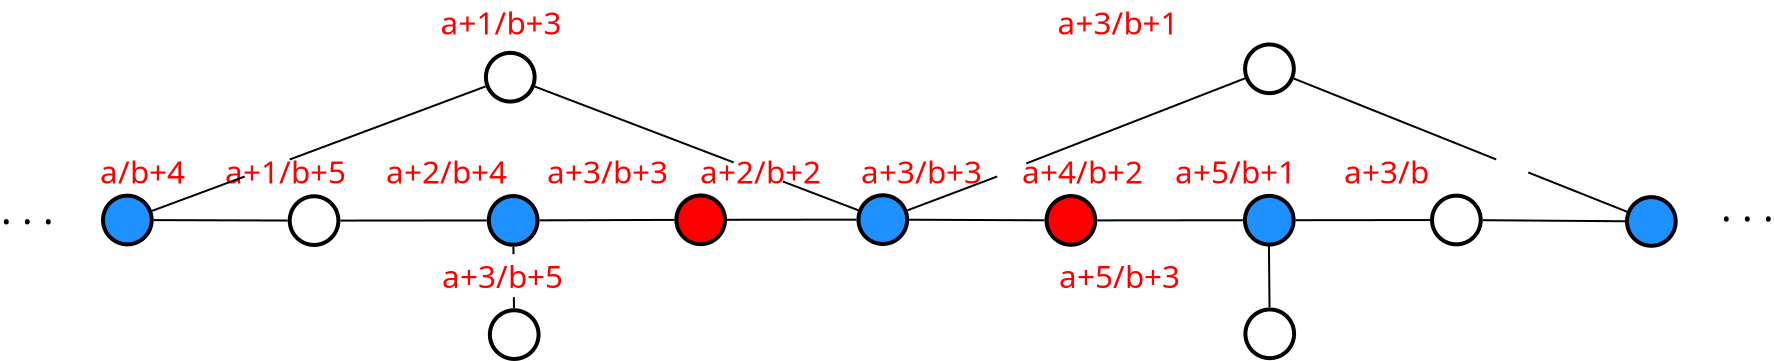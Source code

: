 <?xml version="1.0" encoding="UTF-8"?>
<dia:diagram xmlns:dia="http://www.lysator.liu.se/~alla/dia/">
  <dia:layer name="Background" visible="true" active="true">
    <dia:object type="Standard - Line" version="0" id="O0">
      <dia:attribute name="obj_pos">
        <dia:point val="47.803,17.156"/>
      </dia:attribute>
      <dia:attribute name="obj_bb">
        <dia:rectangle val="47.752,17.099;55.172,17.206"/>
      </dia:attribute>
      <dia:attribute name="conn_endpoints">
        <dia:point val="47.803,17.156"/>
        <dia:point val="55.122,17.149"/>
      </dia:attribute>
      <dia:attribute name="numcp">
        <dia:int val="1"/>
      </dia:attribute>
      <dia:connections>
        <dia:connection handle="0" to="O16" connection="8"/>
        <dia:connection handle="1" to="O17" connection="8"/>
      </dia:connections>
    </dia:object>
    <dia:object type="Standard - Text" version="1" id="O1">
      <dia:attribute name="obj_pos">
        <dia:point val="116.83,17.215"/>
      </dia:attribute>
      <dia:attribute name="obj_bb">
        <dia:rectangle val="116.83,15.377;119.968,17.683"/>
      </dia:attribute>
      <dia:attribute name="text">
        <dia:composite type="text">
          <dia:attribute name="string">
            <dia:string>#. . .#</dia:string>
          </dia:attribute>
          <dia:attribute name="font">
            <dia:font family="sans" style="0" name="Helvetica"/>
          </dia:attribute>
          <dia:attribute name="height">
            <dia:real val="2.472"/>
          </dia:attribute>
          <dia:attribute name="pos">
            <dia:point val="116.83,17.215"/>
          </dia:attribute>
          <dia:attribute name="color">
            <dia:color val="#000000"/>
          </dia:attribute>
          <dia:attribute name="alignment">
            <dia:enum val="0"/>
          </dia:attribute>
        </dia:composite>
      </dia:attribute>
      <dia:attribute name="valign">
        <dia:enum val="3"/>
      </dia:attribute>
      <dia:attribute name="fill_color">
        <dia:color val="#ffffff"/>
      </dia:attribute>
      <dia:attribute name="show_background">
        <dia:boolean val="true"/>
      </dia:attribute>
    </dia:object>
    <dia:object type="Standard - Line" version="0" id="O2">
      <dia:attribute name="obj_pos">
        <dia:point val="38.468,17.132"/>
      </dia:attribute>
      <dia:attribute name="obj_bb">
        <dia:rectangle val="38.418,17.082;45.217,17.203"/>
      </dia:attribute>
      <dia:attribute name="conn_endpoints">
        <dia:point val="38.468,17.132"/>
        <dia:point val="45.167,17.153"/>
      </dia:attribute>
      <dia:attribute name="numcp">
        <dia:int val="1"/>
      </dia:attribute>
      <dia:connections>
        <dia:connection handle="0" to="O19" connection="8"/>
        <dia:connection handle="1" to="O16" connection="8"/>
      </dia:connections>
    </dia:object>
    <dia:object type="Standard - Line" version="0" id="O3">
      <dia:attribute name="obj_pos">
        <dia:point val="67.135,17.116"/>
      </dia:attribute>
      <dia:attribute name="obj_bb">
        <dia:rectangle val="67.085,17.059;73.656,17.166"/>
      </dia:attribute>
      <dia:attribute name="conn_endpoints">
        <dia:point val="67.135,17.116"/>
        <dia:point val="73.605,17.109"/>
      </dia:attribute>
      <dia:attribute name="numcp">
        <dia:int val="1"/>
      </dia:attribute>
      <dia:connections>
        <dia:connection handle="0" to="O20" connection="8"/>
        <dia:connection handle="1" to="O21" connection="8"/>
      </dia:connections>
    </dia:object>
    <dia:object type="Standard - Line" version="0" id="O4">
      <dia:attribute name="obj_pos">
        <dia:point val="57.757,17.143"/>
      </dia:attribute>
      <dia:attribute name="obj_bb">
        <dia:rectangle val="57.707,17.072;64.551,17.193"/>
      </dia:attribute>
      <dia:attribute name="conn_endpoints">
        <dia:point val="57.757,17.143"/>
        <dia:point val="64.501,17.122"/>
      </dia:attribute>
      <dia:attribute name="numcp">
        <dia:int val="1"/>
      </dia:attribute>
      <dia:connections>
        <dia:connection handle="0" to="O17" connection="8"/>
        <dia:connection handle="1" to="O20" connection="8"/>
      </dia:connections>
    </dia:object>
    <dia:object type="Standard - Line" version="0" id="O5">
      <dia:attribute name="obj_pos">
        <dia:point val="76.238,17.113"/>
      </dia:attribute>
      <dia:attribute name="obj_bb">
        <dia:rectangle val="76.188,17.063;83.062,17.192"/>
      </dia:attribute>
      <dia:attribute name="conn_endpoints">
        <dia:point val="76.238,17.113"/>
        <dia:point val="83.012,17.142"/>
      </dia:attribute>
      <dia:attribute name="numcp">
        <dia:int val="1"/>
      </dia:attribute>
      <dia:connections>
        <dia:connection handle="0" to="O21" connection="8"/>
        <dia:connection handle="1" to="O22" connection="8"/>
      </dia:connections>
    </dia:object>
    <dia:object type="Standard - Line" version="0" id="O6">
      <dia:attribute name="obj_pos">
        <dia:point val="69.919,15.2"/>
      </dia:attribute>
      <dia:attribute name="obj_bb">
        <dia:rectangle val="69.855,15.136;73.766,16.706"/>
      </dia:attribute>
      <dia:attribute name="conn_endpoints">
        <dia:point val="69.919,15.2"/>
        <dia:point val="73.701,16.642"/>
      </dia:attribute>
      <dia:attribute name="numcp">
        <dia:int val="1"/>
      </dia:attribute>
      <dia:connections>
        <dia:connection handle="1" to="O21" connection="8"/>
      </dia:connections>
    </dia:object>
    <dia:object type="Standard - Line" version="0" id="O7">
      <dia:attribute name="obj_pos">
        <dia:point val="45.27,14.1"/>
      </dia:attribute>
      <dia:attribute name="obj_bb">
        <dia:rectangle val="45.206,10.384;55.125,14.164"/>
      </dia:attribute>
      <dia:attribute name="conn_endpoints">
        <dia:point val="45.27,14.1"/>
        <dia:point val="55.06,10.448"/>
      </dia:attribute>
      <dia:attribute name="numcp">
        <dia:int val="1"/>
      </dia:attribute>
      <dia:connections>
        <dia:connection handle="1" to="O18" connection="8"/>
      </dia:connections>
    </dia:object>
    <dia:object type="Standard - Line" version="0" id="O8">
      <dia:attribute name="obj_pos">
        <dia:point val="85.645,17.146"/>
      </dia:attribute>
      <dia:attribute name="obj_bb">
        <dia:rectangle val="85.595,17.089;92.977,17.196"/>
      </dia:attribute>
      <dia:attribute name="conn_endpoints">
        <dia:point val="85.645,17.146"/>
        <dia:point val="92.927,17.139"/>
      </dia:attribute>
      <dia:attribute name="numcp">
        <dia:int val="1"/>
      </dia:attribute>
      <dia:connections>
        <dia:connection handle="0" to="O22" connection="8"/>
        <dia:connection handle="1" to="O23" connection="8"/>
      </dia:connections>
    </dia:object>
    <dia:object type="Standard - Line" version="0" id="O9">
      <dia:attribute name="obj_pos">
        <dia:point val="104.917,17.137"/>
      </dia:attribute>
      <dia:attribute name="obj_bb">
        <dia:rectangle val="104.867,17.087;112.083,17.241"/>
      </dia:attribute>
      <dia:attribute name="conn_endpoints">
        <dia:point val="104.917,17.137"/>
        <dia:point val="112.033,17.19"/>
      </dia:attribute>
      <dia:attribute name="numcp">
        <dia:int val="1"/>
      </dia:attribute>
      <dia:connections>
        <dia:connection handle="0" to="O24" connection="8"/>
        <dia:connection handle="1" to="O26" connection="8"/>
      </dia:connections>
    </dia:object>
    <dia:object type="Standard - Line" version="0" id="O10">
      <dia:attribute name="obj_pos">
        <dia:point val="95.562,17.136"/>
      </dia:attribute>
      <dia:attribute name="obj_bb">
        <dia:rectangle val="95.512,17.079;102.333,17.186"/>
      </dia:attribute>
      <dia:attribute name="conn_endpoints">
        <dia:point val="95.562,17.136"/>
        <dia:point val="102.283,17.129"/>
      </dia:attribute>
      <dia:attribute name="numcp">
        <dia:int val="1"/>
      </dia:attribute>
      <dia:connections>
        <dia:connection handle="0" to="O23" connection="8"/>
        <dia:connection handle="1" to="O24" connection="8"/>
      </dia:connections>
    </dia:object>
    <dia:object type="Standard - Line" version="0" id="O11">
      <dia:attribute name="obj_pos">
        <dia:point val="107.194,14.75"/>
      </dia:attribute>
      <dia:attribute name="obj_bb">
        <dia:rectangle val="107.13,14.685;112.191,16.778"/>
      </dia:attribute>
      <dia:attribute name="conn_endpoints">
        <dia:point val="107.194,14.75"/>
        <dia:point val="112.126,16.713"/>
      </dia:attribute>
      <dia:attribute name="numcp">
        <dia:int val="1"/>
      </dia:attribute>
      <dia:connections>
        <dia:connection handle="1" to="O26" connection="8"/>
      </dia:connections>
    </dia:object>
    <dia:object type="Standard - Line" version="0" id="O12">
      <dia:attribute name="obj_pos">
        <dia:point val="76.155,16.643"/>
      </dia:attribute>
      <dia:attribute name="obj_bb">
        <dia:rectangle val="76.091,14.886;80.709,16.707"/>
      </dia:attribute>
      <dia:attribute name="conn_endpoints">
        <dia:point val="76.155,16.643"/>
        <dia:point val="80.644,14.95"/>
      </dia:attribute>
      <dia:attribute name="numcp">
        <dia:int val="1"/>
      </dia:attribute>
      <dia:connections>
        <dia:connection handle="0" to="O21" connection="8"/>
      </dia:connections>
    </dia:object>
    <dia:object type="Standard - Text" version="1" id="O13">
      <dia:attribute name="obj_pos">
        <dia:point val="30.832,17.348"/>
      </dia:attribute>
      <dia:attribute name="obj_bb">
        <dia:rectangle val="30.832,15.51;33.97,17.815"/>
      </dia:attribute>
      <dia:attribute name="text">
        <dia:composite type="text">
          <dia:attribute name="string">
            <dia:string>#. . .#</dia:string>
          </dia:attribute>
          <dia:attribute name="font">
            <dia:font family="sans" style="0" name="Helvetica"/>
          </dia:attribute>
          <dia:attribute name="height">
            <dia:real val="2.472"/>
          </dia:attribute>
          <dia:attribute name="pos">
            <dia:point val="30.832,17.348"/>
          </dia:attribute>
          <dia:attribute name="color">
            <dia:color val="#000000"/>
          </dia:attribute>
          <dia:attribute name="alignment">
            <dia:enum val="0"/>
          </dia:attribute>
        </dia:composite>
      </dia:attribute>
      <dia:attribute name="valign">
        <dia:enum val="3"/>
      </dia:attribute>
      <dia:attribute name="fill_color">
        <dia:color val="#ffffff"/>
      </dia:attribute>
      <dia:attribute name="show_background">
        <dia:boolean val="true"/>
      </dia:attribute>
    </dia:object>
    <dia:object type="Standard - Text" version="1" id="O14">
      <dia:attribute name="obj_pos">
        <dia:point val="35.78,15.307"/>
      </dia:attribute>
      <dia:attribute name="obj_bb">
        <dia:rectangle val="35.78,13.802;114.816,15.772"/>
      </dia:attribute>
      <dia:attribute name="text">
        <dia:composite type="text">
          <dia:attribute name="string">
            <dia:string>#a/b+4     a+1/b+5     a+2/b+4     a+3/b+3    a+2/b+2     a+3/b+3     a+4/b+2    a+5/b+1      a+3/b#</dia:string>
          </dia:attribute>
          <dia:attribute name="font">
            <dia:font family="sans" style="0" name="Helvetica"/>
          </dia:attribute>
          <dia:attribute name="height">
            <dia:real val="1.964"/>
          </dia:attribute>
          <dia:attribute name="pos">
            <dia:point val="35.78,15.307"/>
          </dia:attribute>
          <dia:attribute name="color">
            <dia:color val="#ff0000"/>
          </dia:attribute>
          <dia:attribute name="alignment">
            <dia:enum val="0"/>
          </dia:attribute>
        </dia:composite>
      </dia:attribute>
      <dia:attribute name="valign">
        <dia:enum val="3"/>
      </dia:attribute>
    </dia:object>
    <dia:object type="Standard - Text" version="1" id="O15">
      <dia:attribute name="obj_pos">
        <dia:point val="52.805,7.857"/>
      </dia:attribute>
      <dia:attribute name="obj_bb">
        <dia:rectangle val="52.805,6.352;98.101,8.322"/>
      </dia:attribute>
      <dia:attribute name="text">
        <dia:composite type="text">
          <dia:attribute name="string">
            <dia:string>#a+1/b+3                                                              a+3/b+1#</dia:string>
          </dia:attribute>
          <dia:attribute name="font">
            <dia:font family="sans" style="0" name="Helvetica"/>
          </dia:attribute>
          <dia:attribute name="height">
            <dia:real val="1.964"/>
          </dia:attribute>
          <dia:attribute name="pos">
            <dia:point val="52.805,7.857"/>
          </dia:attribute>
          <dia:attribute name="color">
            <dia:color val="#ff0000"/>
          </dia:attribute>
          <dia:attribute name="alignment">
            <dia:enum val="0"/>
          </dia:attribute>
        </dia:composite>
      </dia:attribute>
      <dia:attribute name="valign">
        <dia:enum val="3"/>
      </dia:attribute>
      <dia:attribute name="fill_color">
        <dia:color val="#ffffff"/>
      </dia:attribute>
      <dia:attribute name="show_background">
        <dia:boolean val="true"/>
      </dia:attribute>
    </dia:object>
    <dia:object type="Standard - Ellipse" version="0" id="O16">
      <dia:attribute name="obj_pos">
        <dia:point val="45.267,15.94"/>
      </dia:attribute>
      <dia:attribute name="obj_bb">
        <dia:rectangle val="45.167,15.84;47.803,18.475"/>
      </dia:attribute>
      <dia:attribute name="elem_corner">
        <dia:point val="45.267,15.94"/>
      </dia:attribute>
      <dia:attribute name="elem_width">
        <dia:real val="2.435"/>
      </dia:attribute>
      <dia:attribute name="elem_height">
        <dia:real val="2.435"/>
      </dia:attribute>
      <dia:attribute name="border_width">
        <dia:real val="0.2"/>
      </dia:attribute>
      <dia:attribute name="show_background">
        <dia:boolean val="false"/>
      </dia:attribute>
      <dia:attribute name="aspect">
        <dia:enum val="2"/>
      </dia:attribute>
    </dia:object>
    <dia:object type="Standard - Ellipse" version="0" id="O17">
      <dia:attribute name="obj_pos">
        <dia:point val="55.222,15.93"/>
      </dia:attribute>
      <dia:attribute name="obj_bb">
        <dia:rectangle val="55.123,15.83;57.758,18.465"/>
      </dia:attribute>
      <dia:attribute name="elem_corner">
        <dia:point val="55.222,15.93"/>
      </dia:attribute>
      <dia:attribute name="elem_width">
        <dia:real val="2.435"/>
      </dia:attribute>
      <dia:attribute name="elem_height">
        <dia:real val="2.435"/>
      </dia:attribute>
      <dia:attribute name="border_width">
        <dia:real val="0.2"/>
      </dia:attribute>
      <dia:attribute name="inner_color">
        <dia:color val="#1e90ff"/>
      </dia:attribute>
      <dia:attribute name="aspect">
        <dia:enum val="2"/>
      </dia:attribute>
    </dia:object>
    <dia:object type="Standard - Ellipse" version="0" id="O18">
      <dia:attribute name="obj_pos">
        <dia:point val="55.078,8.77"/>
      </dia:attribute>
      <dia:attribute name="obj_bb">
        <dia:rectangle val="54.977,8.67;57.612,11.305"/>
      </dia:attribute>
      <dia:attribute name="elem_corner">
        <dia:point val="55.078,8.77"/>
      </dia:attribute>
      <dia:attribute name="elem_width">
        <dia:real val="2.435"/>
      </dia:attribute>
      <dia:attribute name="elem_height">
        <dia:real val="2.435"/>
      </dia:attribute>
      <dia:attribute name="border_width">
        <dia:real val="0.2"/>
      </dia:attribute>
      <dia:attribute name="show_background">
        <dia:boolean val="false"/>
      </dia:attribute>
      <dia:attribute name="aspect">
        <dia:enum val="2"/>
      </dia:attribute>
    </dia:object>
    <dia:object type="Standard - Ellipse" version="0" id="O19">
      <dia:attribute name="obj_pos">
        <dia:point val="35.932,15.91"/>
      </dia:attribute>
      <dia:attribute name="obj_bb">
        <dia:rectangle val="35.833,15.81;38.468,18.445"/>
      </dia:attribute>
      <dia:attribute name="elem_corner">
        <dia:point val="35.932,15.91"/>
      </dia:attribute>
      <dia:attribute name="elem_width">
        <dia:real val="2.435"/>
      </dia:attribute>
      <dia:attribute name="elem_height">
        <dia:real val="2.435"/>
      </dia:attribute>
      <dia:attribute name="border_width">
        <dia:real val="0.2"/>
      </dia:attribute>
      <dia:attribute name="inner_color">
        <dia:color val="#1e90ff"/>
      </dia:attribute>
      <dia:attribute name="aspect">
        <dia:enum val="2"/>
      </dia:attribute>
    </dia:object>
    <dia:object type="Standard - Ellipse" version="0" id="O20">
      <dia:attribute name="obj_pos">
        <dia:point val="64.6,15.9"/>
      </dia:attribute>
      <dia:attribute name="obj_bb">
        <dia:rectangle val="64.5,15.8;67.135,18.435"/>
      </dia:attribute>
      <dia:attribute name="elem_corner">
        <dia:point val="64.6,15.9"/>
      </dia:attribute>
      <dia:attribute name="elem_width">
        <dia:real val="2.435"/>
      </dia:attribute>
      <dia:attribute name="elem_height">
        <dia:real val="2.435"/>
      </dia:attribute>
      <dia:attribute name="border_width">
        <dia:real val="0.2"/>
      </dia:attribute>
      <dia:attribute name="inner_color">
        <dia:color val="#ff0000"/>
      </dia:attribute>
      <dia:attribute name="aspect">
        <dia:enum val="2"/>
      </dia:attribute>
    </dia:object>
    <dia:object type="Standard - Ellipse" version="0" id="O21">
      <dia:attribute name="obj_pos">
        <dia:point val="73.705,15.89"/>
      </dia:attribute>
      <dia:attribute name="obj_bb">
        <dia:rectangle val="73.605,15.79;76.24,18.425"/>
      </dia:attribute>
      <dia:attribute name="elem_corner">
        <dia:point val="73.705,15.89"/>
      </dia:attribute>
      <dia:attribute name="elem_width">
        <dia:real val="2.435"/>
      </dia:attribute>
      <dia:attribute name="elem_height">
        <dia:real val="2.435"/>
      </dia:attribute>
      <dia:attribute name="border_width">
        <dia:real val="0.2"/>
      </dia:attribute>
      <dia:attribute name="inner_color">
        <dia:color val="#1e90ff"/>
      </dia:attribute>
      <dia:attribute name="aspect">
        <dia:enum val="2"/>
      </dia:attribute>
    </dia:object>
    <dia:object type="Standard - Ellipse" version="0" id="O22">
      <dia:attribute name="obj_pos">
        <dia:point val="83.11,15.93"/>
      </dia:attribute>
      <dia:attribute name="obj_bb">
        <dia:rectangle val="83.01,15.83;85.645,18.465"/>
      </dia:attribute>
      <dia:attribute name="elem_corner">
        <dia:point val="83.11,15.93"/>
      </dia:attribute>
      <dia:attribute name="elem_width">
        <dia:real val="2.435"/>
      </dia:attribute>
      <dia:attribute name="elem_height">
        <dia:real val="2.435"/>
      </dia:attribute>
      <dia:attribute name="border_width">
        <dia:real val="0.2"/>
      </dia:attribute>
      <dia:attribute name="inner_color">
        <dia:color val="#ff0000"/>
      </dia:attribute>
      <dia:attribute name="aspect">
        <dia:enum val="2"/>
      </dia:attribute>
    </dia:object>
    <dia:object type="Standard - Ellipse" version="0" id="O23">
      <dia:attribute name="obj_pos">
        <dia:point val="93.028,15.92"/>
      </dia:attribute>
      <dia:attribute name="obj_bb">
        <dia:rectangle val="92.927,15.82;95.562,18.455"/>
      </dia:attribute>
      <dia:attribute name="elem_corner">
        <dia:point val="93.028,15.92"/>
      </dia:attribute>
      <dia:attribute name="elem_width">
        <dia:real val="2.435"/>
      </dia:attribute>
      <dia:attribute name="elem_height">
        <dia:real val="2.435"/>
      </dia:attribute>
      <dia:attribute name="border_width">
        <dia:real val="0.2"/>
      </dia:attribute>
      <dia:attribute name="inner_color">
        <dia:color val="#1e90ff"/>
      </dia:attribute>
      <dia:attribute name="aspect">
        <dia:enum val="2"/>
      </dia:attribute>
    </dia:object>
    <dia:object type="Standard - Ellipse" version="0" id="O24">
      <dia:attribute name="obj_pos">
        <dia:point val="102.383,15.91"/>
      </dia:attribute>
      <dia:attribute name="obj_bb">
        <dia:rectangle val="102.283,15.81;104.918,18.445"/>
      </dia:attribute>
      <dia:attribute name="elem_corner">
        <dia:point val="102.383,15.91"/>
      </dia:attribute>
      <dia:attribute name="elem_width">
        <dia:real val="2.435"/>
      </dia:attribute>
      <dia:attribute name="elem_height">
        <dia:real val="2.435"/>
      </dia:attribute>
      <dia:attribute name="border_width">
        <dia:real val="0.2"/>
      </dia:attribute>
      <dia:attribute name="show_background">
        <dia:boolean val="false"/>
      </dia:attribute>
      <dia:attribute name="aspect">
        <dia:enum val="2"/>
      </dia:attribute>
    </dia:object>
    <dia:object type="Standard - Ellipse" version="0" id="O25">
      <dia:attribute name="obj_pos">
        <dia:point val="93.037,8.35"/>
      </dia:attribute>
      <dia:attribute name="obj_bb">
        <dia:rectangle val="92.938,8.25;95.573,10.885"/>
      </dia:attribute>
      <dia:attribute name="elem_corner">
        <dia:point val="93.037,8.35"/>
      </dia:attribute>
      <dia:attribute name="elem_width">
        <dia:real val="2.435"/>
      </dia:attribute>
      <dia:attribute name="elem_height">
        <dia:real val="2.435"/>
      </dia:attribute>
      <dia:attribute name="border_width">
        <dia:real val="0.2"/>
      </dia:attribute>
      <dia:attribute name="show_background">
        <dia:boolean val="false"/>
      </dia:attribute>
      <dia:attribute name="aspect">
        <dia:enum val="2"/>
      </dia:attribute>
    </dia:object>
    <dia:object type="Standard - Ellipse" version="0" id="O26">
      <dia:attribute name="obj_pos">
        <dia:point val="112.132,15.982"/>
      </dia:attribute>
      <dia:attribute name="obj_bb">
        <dia:rectangle val="112.032,15.883;114.668,18.517"/>
      </dia:attribute>
      <dia:attribute name="elem_corner">
        <dia:point val="112.132,15.982"/>
      </dia:attribute>
      <dia:attribute name="elem_width">
        <dia:real val="2.435"/>
      </dia:attribute>
      <dia:attribute name="elem_height">
        <dia:real val="2.435"/>
      </dia:attribute>
      <dia:attribute name="border_width">
        <dia:real val="0.2"/>
      </dia:attribute>
      <dia:attribute name="inner_color">
        <dia:color val="#1e90ff"/>
      </dia:attribute>
      <dia:attribute name="aspect">
        <dia:enum val="2"/>
      </dia:attribute>
    </dia:object>
    <dia:object type="Standard - Line" version="0" id="O27">
      <dia:attribute name="obj_pos">
        <dia:point val="56.48,21.54"/>
      </dia:attribute>
      <dia:attribute name="obj_bb">
        <dia:rectangle val="56.401,18.415;56.53,21.59"/>
      </dia:attribute>
      <dia:attribute name="conn_endpoints">
        <dia:point val="56.48,21.54"/>
        <dia:point val="56.452,18.465"/>
      </dia:attribute>
      <dia:attribute name="numcp">
        <dia:int val="1"/>
      </dia:attribute>
      <dia:connections>
        <dia:connection handle="0" to="O28" connection="8"/>
        <dia:connection handle="1" to="O17" connection="8"/>
      </dia:connections>
    </dia:object>
    <dia:object type="Standard - Ellipse" version="0" id="O28">
      <dia:attribute name="obj_pos">
        <dia:point val="55.275,21.64"/>
      </dia:attribute>
      <dia:attribute name="obj_bb">
        <dia:rectangle val="55.175,21.54;57.809,24.175"/>
      </dia:attribute>
      <dia:attribute name="elem_corner">
        <dia:point val="55.275,21.64"/>
      </dia:attribute>
      <dia:attribute name="elem_width">
        <dia:real val="2.435"/>
      </dia:attribute>
      <dia:attribute name="elem_height">
        <dia:real val="2.435"/>
      </dia:attribute>
      <dia:attribute name="border_width">
        <dia:real val="0.2"/>
      </dia:attribute>
      <dia:attribute name="show_background">
        <dia:boolean val="false"/>
      </dia:attribute>
      <dia:attribute name="aspect">
        <dia:enum val="2"/>
      </dia:attribute>
    </dia:object>
    <dia:object type="Standard - Line" version="0" id="O29">
      <dia:attribute name="obj_pos">
        <dia:point val="94.257,21.5"/>
      </dia:attribute>
      <dia:attribute name="obj_bb">
        <dia:rectangle val="94.178,18.375;94.307,21.55"/>
      </dia:attribute>
      <dia:attribute name="conn_endpoints">
        <dia:point val="94.257,21.5"/>
        <dia:point val="94.229,18.425"/>
      </dia:attribute>
      <dia:attribute name="numcp">
        <dia:int val="1"/>
      </dia:attribute>
      <dia:connections>
        <dia:connection handle="0" to="O30" connection="8"/>
      </dia:connections>
    </dia:object>
    <dia:object type="Standard - Ellipse" version="0" id="O30">
      <dia:attribute name="obj_pos">
        <dia:point val="93.052,21.6"/>
      </dia:attribute>
      <dia:attribute name="obj_bb">
        <dia:rectangle val="92.951,21.5;95.587,24.135"/>
      </dia:attribute>
      <dia:attribute name="elem_corner">
        <dia:point val="93.052,21.6"/>
      </dia:attribute>
      <dia:attribute name="elem_width">
        <dia:real val="2.435"/>
      </dia:attribute>
      <dia:attribute name="elem_height">
        <dia:real val="2.435"/>
      </dia:attribute>
      <dia:attribute name="border_width">
        <dia:real val="0.2"/>
      </dia:attribute>
      <dia:attribute name="show_background">
        <dia:boolean val="false"/>
      </dia:attribute>
      <dia:attribute name="aspect">
        <dia:enum val="2"/>
      </dia:attribute>
    </dia:object>
    <dia:object type="Standard - Text" version="1" id="O31">
      <dia:attribute name="obj_pos">
        <dia:point val="52.887,20.52"/>
      </dia:attribute>
      <dia:attribute name="obj_bb">
        <dia:rectangle val="52.887,19.014;98.183,20.984"/>
      </dia:attribute>
      <dia:attribute name="text">
        <dia:composite type="text">
          <dia:attribute name="string">
            <dia:string>#a+3/b+5                                                              a+5/b+3#</dia:string>
          </dia:attribute>
          <dia:attribute name="font">
            <dia:font family="sans" style="0" name="Helvetica"/>
          </dia:attribute>
          <dia:attribute name="height">
            <dia:real val="1.964"/>
          </dia:attribute>
          <dia:attribute name="pos">
            <dia:point val="52.887,20.52"/>
          </dia:attribute>
          <dia:attribute name="color">
            <dia:color val="#ff0000"/>
          </dia:attribute>
          <dia:attribute name="alignment">
            <dia:enum val="0"/>
          </dia:attribute>
        </dia:composite>
      </dia:attribute>
      <dia:attribute name="valign">
        <dia:enum val="3"/>
      </dia:attribute>
      <dia:attribute name="fill_color">
        <dia:color val="#ffffff"/>
      </dia:attribute>
      <dia:attribute name="show_background">
        <dia:boolean val="true"/>
      </dia:attribute>
    </dia:object>
    <dia:object type="Standard - Line" version="0" id="O32">
      <dia:attribute name="obj_pos">
        <dia:point val="38.386,16.669"/>
      </dia:attribute>
      <dia:attribute name="obj_bb">
        <dia:rectangle val="38.321,14.886;43.084,16.733"/>
      </dia:attribute>
      <dia:attribute name="conn_endpoints">
        <dia:point val="38.386,16.669"/>
        <dia:point val="43.02,14.95"/>
      </dia:attribute>
      <dia:attribute name="numcp">
        <dia:int val="1"/>
      </dia:attribute>
      <dia:connections>
        <dia:connection handle="0" to="O19" connection="8"/>
      </dia:connections>
    </dia:object>
    <dia:object type="Standard - Line" version="0" id="O33">
      <dia:attribute name="obj_pos">
        <dia:point val="57.526,10.457"/>
      </dia:attribute>
      <dia:attribute name="obj_bb">
        <dia:rectangle val="57.462,10.393;67.534,14.315"/>
      </dia:attribute>
      <dia:attribute name="conn_endpoints">
        <dia:point val="57.526,10.457"/>
        <dia:point val="67.469,14.25"/>
      </dia:attribute>
      <dia:attribute name="numcp">
        <dia:int val="1"/>
      </dia:attribute>
      <dia:connections>
        <dia:connection handle="0" to="O18" connection="8"/>
      </dia:connections>
    </dia:object>
    <dia:object type="Standard - Line" version="0" id="O34">
      <dia:attribute name="obj_pos">
        <dia:point val="82.094,14.3"/>
      </dia:attribute>
      <dia:attribute name="obj_bb">
        <dia:rectangle val="82.03,9.981;93.092,14.365"/>
      </dia:attribute>
      <dia:attribute name="conn_endpoints">
        <dia:point val="82.094,14.3"/>
        <dia:point val="93.027,10.045"/>
      </dia:attribute>
      <dia:attribute name="numcp">
        <dia:int val="1"/>
      </dia:attribute>
      <dia:connections>
        <dia:connection handle="1" to="O25" connection="8"/>
      </dia:connections>
    </dia:object>
    <dia:object type="Standard - Line" version="0" id="O35">
      <dia:attribute name="obj_pos">
        <dia:point val="95.476,10.056"/>
      </dia:attribute>
      <dia:attribute name="obj_bb">
        <dia:rectangle val="95.411,9.991;105.659,14.165"/>
      </dia:attribute>
      <dia:attribute name="conn_endpoints">
        <dia:point val="95.476,10.056"/>
        <dia:point val="105.594,14.1"/>
      </dia:attribute>
      <dia:attribute name="numcp">
        <dia:int val="1"/>
      </dia:attribute>
      <dia:connections>
        <dia:connection handle="0" to="O25" connection="8"/>
      </dia:connections>
    </dia:object>
  </dia:layer>
</dia:diagram>
